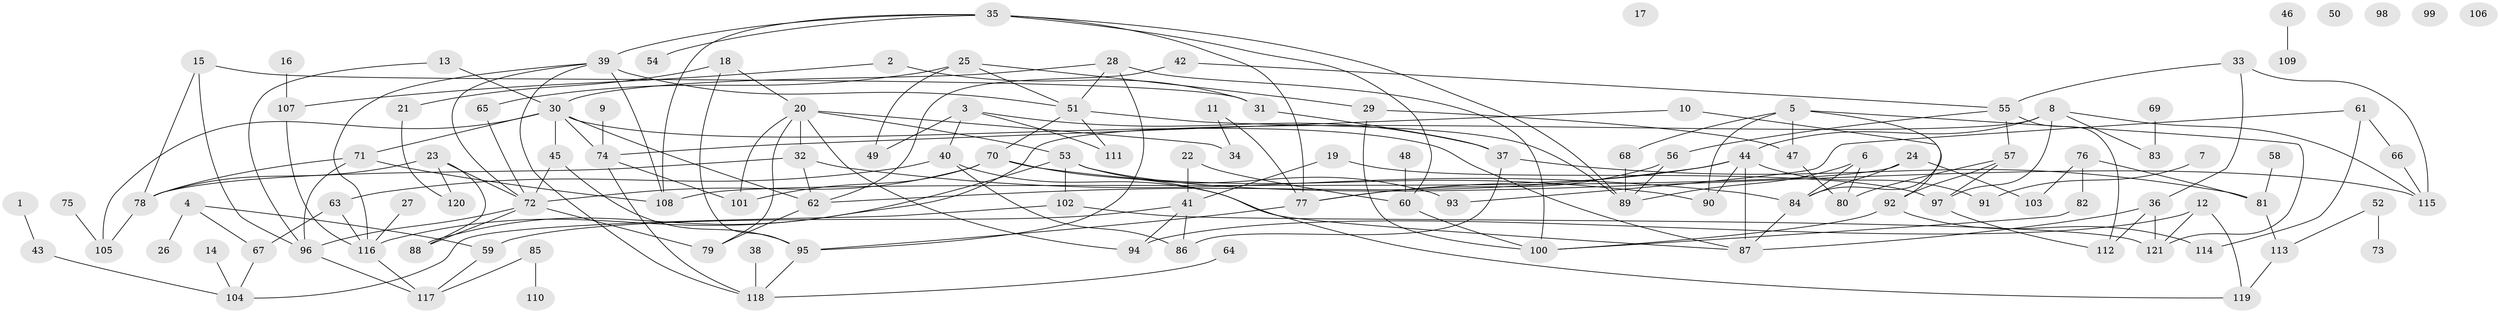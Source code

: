 // Generated by graph-tools (version 1.1) at 2025/12/03/09/25 04:12:56]
// undirected, 121 vertices, 185 edges
graph export_dot {
graph [start="1"]
  node [color=gray90,style=filled];
  1;
  2;
  3;
  4;
  5;
  6;
  7;
  8;
  9;
  10;
  11;
  12;
  13;
  14;
  15;
  16;
  17;
  18;
  19;
  20;
  21;
  22;
  23;
  24;
  25;
  26;
  27;
  28;
  29;
  30;
  31;
  32;
  33;
  34;
  35;
  36;
  37;
  38;
  39;
  40;
  41;
  42;
  43;
  44;
  45;
  46;
  47;
  48;
  49;
  50;
  51;
  52;
  53;
  54;
  55;
  56;
  57;
  58;
  59;
  60;
  61;
  62;
  63;
  64;
  65;
  66;
  67;
  68;
  69;
  70;
  71;
  72;
  73;
  74;
  75;
  76;
  77;
  78;
  79;
  80;
  81;
  82;
  83;
  84;
  85;
  86;
  87;
  88;
  89;
  90;
  91;
  92;
  93;
  94;
  95;
  96;
  97;
  98;
  99;
  100;
  101;
  102;
  103;
  104;
  105;
  106;
  107;
  108;
  109;
  110;
  111;
  112;
  113;
  114;
  115;
  116;
  117;
  118;
  119;
  120;
  121;
  1 -- 43;
  2 -- 31;
  2 -- 107;
  3 -- 37;
  3 -- 40;
  3 -- 49;
  3 -- 111;
  4 -- 26;
  4 -- 59;
  4 -- 67;
  5 -- 47;
  5 -- 68;
  5 -- 84;
  5 -- 90;
  5 -- 121;
  6 -- 80;
  6 -- 84;
  6 -- 89;
  7 -- 91;
  8 -- 44;
  8 -- 83;
  8 -- 88;
  8 -- 97;
  8 -- 115;
  9 -- 74;
  10 -- 74;
  10 -- 92;
  11 -- 34;
  11 -- 77;
  12 -- 94;
  12 -- 119;
  12 -- 121;
  13 -- 30;
  13 -- 96;
  14 -- 104;
  15 -- 31;
  15 -- 78;
  15 -- 96;
  16 -- 107;
  18 -- 20;
  18 -- 21;
  18 -- 95;
  19 -- 41;
  19 -- 97;
  20 -- 32;
  20 -- 34;
  20 -- 53;
  20 -- 79;
  20 -- 94;
  20 -- 101;
  21 -- 120;
  22 -- 41;
  22 -- 60;
  23 -- 72;
  23 -- 78;
  23 -- 88;
  23 -- 120;
  24 -- 84;
  24 -- 103;
  24 -- 108;
  25 -- 29;
  25 -- 49;
  25 -- 51;
  25 -- 65;
  27 -- 116;
  28 -- 30;
  28 -- 51;
  28 -- 95;
  28 -- 100;
  29 -- 47;
  29 -- 100;
  30 -- 45;
  30 -- 62;
  30 -- 71;
  30 -- 74;
  30 -- 87;
  30 -- 105;
  31 -- 37;
  32 -- 62;
  32 -- 78;
  32 -- 84;
  33 -- 36;
  33 -- 55;
  33 -- 115;
  35 -- 39;
  35 -- 54;
  35 -- 60;
  35 -- 77;
  35 -- 89;
  35 -- 108;
  36 -- 87;
  36 -- 112;
  36 -- 121;
  37 -- 81;
  37 -- 86;
  38 -- 118;
  39 -- 51;
  39 -- 72;
  39 -- 108;
  39 -- 116;
  39 -- 118;
  40 -- 63;
  40 -- 86;
  40 -- 87;
  41 -- 59;
  41 -- 86;
  41 -- 94;
  42 -- 55;
  42 -- 62;
  43 -- 104;
  44 -- 62;
  44 -- 77;
  44 -- 87;
  44 -- 90;
  44 -- 91;
  45 -- 72;
  45 -- 95;
  46 -- 109;
  47 -- 80;
  48 -- 60;
  51 -- 70;
  51 -- 89;
  51 -- 111;
  52 -- 73;
  52 -- 113;
  53 -- 93;
  53 -- 102;
  53 -- 115;
  53 -- 116;
  55 -- 56;
  55 -- 57;
  55 -- 112;
  56 -- 77;
  56 -- 89;
  57 -- 80;
  57 -- 92;
  57 -- 97;
  58 -- 81;
  59 -- 117;
  60 -- 100;
  61 -- 66;
  61 -- 93;
  61 -- 114;
  62 -- 79;
  63 -- 67;
  63 -- 116;
  64 -- 118;
  65 -- 72;
  66 -- 115;
  67 -- 104;
  68 -- 89;
  69 -- 83;
  70 -- 72;
  70 -- 90;
  70 -- 101;
  70 -- 119;
  71 -- 78;
  71 -- 96;
  71 -- 108;
  72 -- 79;
  72 -- 88;
  72 -- 96;
  74 -- 101;
  74 -- 118;
  75 -- 105;
  76 -- 81;
  76 -- 82;
  76 -- 103;
  77 -- 95;
  78 -- 105;
  81 -- 113;
  82 -- 100;
  84 -- 87;
  85 -- 110;
  85 -- 117;
  92 -- 100;
  92 -- 114;
  95 -- 118;
  96 -- 117;
  97 -- 112;
  102 -- 104;
  102 -- 121;
  107 -- 116;
  113 -- 119;
  116 -- 117;
}
